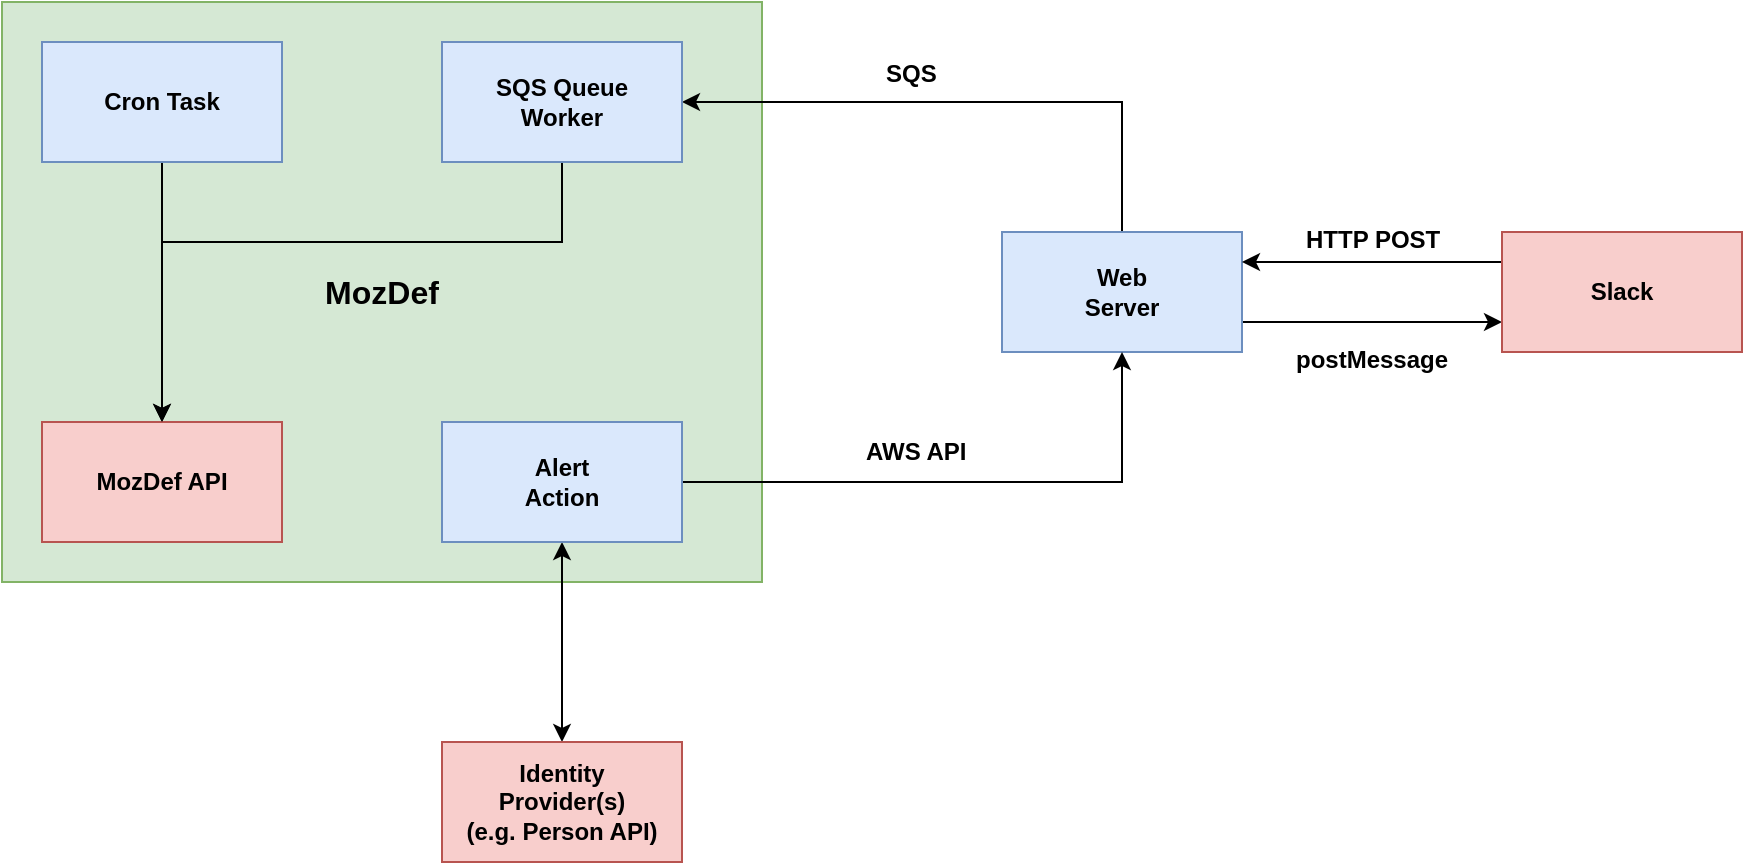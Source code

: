 <mxfile version="12.1.9" type="device" pages="1"><diagram id="Z8QIblt9Lec6BijHuryi" name="Page-1"><mxGraphModel dx="827" dy="691" grid="1" gridSize="10" guides="1" tooltips="1" connect="1" arrows="1" fold="1" page="1" pageScale="1" pageWidth="850" pageHeight="1100" math="0" shadow="0"><root><mxCell id="0"/><mxCell id="1" parent="0"/><mxCell id="1Xrr5vjDP2A6TB3J4VBr-4" value="MozDef" style="rounded=0;whiteSpace=wrap;html=1;fontSize=16;fillColor=#d5e8d4;strokeColor=#82b366;fontStyle=1" parent="1" vertex="1"><mxGeometry x="20" y="80" width="380" height="290" as="geometry"/></mxCell><mxCell id="3EOPmUosLLrpyn-u7bZ1-8" style="edgeStyle=orthogonalEdgeStyle;rounded=0;orthogonalLoop=1;jettySize=auto;html=1;exitX=0;exitY=0.5;exitDx=0;exitDy=0;entryX=0;entryY=0.5;entryDx=0;entryDy=0;" parent="1" edge="1"><mxGeometry relative="1" as="geometry"><Array as="points"><mxPoint x="40" y="350"/><mxPoint x="40" y="210"/></Array><mxPoint x="120" y="350" as="sourcePoint"/></mxGeometry></mxCell><mxCell id="1Xrr5vjDP2A6TB3J4VBr-9" style="edgeStyle=orthogonalEdgeStyle;rounded=0;orthogonalLoop=1;jettySize=auto;html=1;exitX=0.5;exitY=0;exitDx=0;exitDy=0;entryX=1;entryY=0.5;entryDx=0;entryDy=0;" parent="1" source="1Xrr5vjDP2A6TB3J4VBr-1" target="1Xrr5vjDP2A6TB3J4VBr-5" edge="1"><mxGeometry relative="1" as="geometry"/></mxCell><mxCell id="KuAp8vjVg_MH5dtPNHws-1" style="edgeStyle=orthogonalEdgeStyle;rounded=0;orthogonalLoop=1;jettySize=auto;html=1;exitX=1;exitY=0.75;exitDx=0;exitDy=0;entryX=0;entryY=0.75;entryDx=0;entryDy=0;" parent="1" source="1Xrr5vjDP2A6TB3J4VBr-1" target="1Xrr5vjDP2A6TB3J4VBr-2" edge="1"><mxGeometry relative="1" as="geometry"/></mxCell><mxCell id="1Xrr5vjDP2A6TB3J4VBr-1" value="Web&lt;br&gt;Server" style="rounded=0;whiteSpace=wrap;html=1;fillColor=#dae8fc;strokeColor=#6c8ebf;fontStyle=1" parent="1" vertex="1"><mxGeometry x="520" y="195" width="120" height="60" as="geometry"/></mxCell><mxCell id="KuAp8vjVg_MH5dtPNHws-2" style="edgeStyle=orthogonalEdgeStyle;rounded=0;orthogonalLoop=1;jettySize=auto;html=1;exitX=0;exitY=0.25;exitDx=0;exitDy=0;entryX=1;entryY=0.25;entryDx=0;entryDy=0;" parent="1" source="1Xrr5vjDP2A6TB3J4VBr-2" target="1Xrr5vjDP2A6TB3J4VBr-1" edge="1"><mxGeometry relative="1" as="geometry"/></mxCell><mxCell id="1Xrr5vjDP2A6TB3J4VBr-2" value="Slack" style="rounded=0;whiteSpace=wrap;html=1;fillColor=#f8cecc;strokeColor=#b85450;fontStyle=1" parent="1" vertex="1"><mxGeometry x="770" y="195" width="120" height="60" as="geometry"/></mxCell><mxCell id="Ei0o1_CIGACHEm3pnCE_-3" style="edgeStyle=orthogonalEdgeStyle;rounded=0;orthogonalLoop=1;jettySize=auto;html=1;exitX=0.5;exitY=1;exitDx=0;exitDy=0;entryX=0.5;entryY=0;entryDx=0;entryDy=0;" parent="1" source="1Xrr5vjDP2A6TB3J4VBr-5" target="1Xrr5vjDP2A6TB3J4VBr-7" edge="1"><mxGeometry relative="1" as="geometry"><Array as="points"><mxPoint x="300" y="200"/><mxPoint x="100" y="200"/></Array></mxGeometry></mxCell><mxCell id="1Xrr5vjDP2A6TB3J4VBr-5" value="SQS Queue&lt;br&gt;Worker" style="rounded=0;whiteSpace=wrap;html=1;fillColor=#dae8fc;strokeColor=#6c8ebf;fontStyle=1" parent="1" vertex="1"><mxGeometry x="240" y="100" width="120" height="60" as="geometry"/></mxCell><mxCell id="1Xrr5vjDP2A6TB3J4VBr-8" style="edgeStyle=orthogonalEdgeStyle;rounded=0;orthogonalLoop=1;jettySize=auto;html=1;exitX=1;exitY=0.5;exitDx=0;exitDy=0;entryX=0.5;entryY=1;entryDx=0;entryDy=0;" parent="1" source="1Xrr5vjDP2A6TB3J4VBr-6" target="1Xrr5vjDP2A6TB3J4VBr-1" edge="1"><mxGeometry relative="1" as="geometry"><mxPoint x="620" y="225" as="targetPoint"/></mxGeometry></mxCell><mxCell id="s5IRhUoq_HnrJAVpHHqh-2" style="edgeStyle=orthogonalEdgeStyle;rounded=0;orthogonalLoop=1;jettySize=auto;html=1;exitX=0.5;exitY=1;exitDx=0;exitDy=0;entryX=0.5;entryY=0;entryDx=0;entryDy=0;startArrow=classic;startFill=1;" edge="1" parent="1" source="1Xrr5vjDP2A6TB3J4VBr-6" target="s5IRhUoq_HnrJAVpHHqh-1"><mxGeometry relative="1" as="geometry"/></mxCell><mxCell id="1Xrr5vjDP2A6TB3J4VBr-6" value="Alert&lt;br&gt;Action" style="rounded=0;whiteSpace=wrap;html=1;fillColor=#dae8fc;strokeColor=#6c8ebf;fontStyle=1" parent="1" vertex="1"><mxGeometry x="240" y="290" width="120" height="60" as="geometry"/></mxCell><mxCell id="1Xrr5vjDP2A6TB3J4VBr-7" value="MozDef API" style="rounded=0;whiteSpace=wrap;html=1;fillColor=#f8cecc;strokeColor=#b85450;fontStyle=1" parent="1" vertex="1"><mxGeometry x="40" y="290" width="120" height="60" as="geometry"/></mxCell><mxCell id="1Xrr5vjDP2A6TB3J4VBr-12" value="SQS" style="text;html=1;resizable=0;points=[];autosize=1;align=left;verticalAlign=top;spacingTop=-4;fontStyle=1" parent="1" vertex="1"><mxGeometry x="460" y="106" width="40" height="20" as="geometry"/></mxCell><mxCell id="1Xrr5vjDP2A6TB3J4VBr-13" value="AWS API" style="text;html=1;resizable=0;points=[];autosize=1;align=left;verticalAlign=top;spacingTop=-4;fontStyle=1" parent="1" vertex="1"><mxGeometry x="450" y="295" width="70" height="20" as="geometry"/></mxCell><mxCell id="1Xrr5vjDP2A6TB3J4VBr-16" value="&lt;font style=&quot;font-size: 12px&quot;&gt;postMessage&lt;/font&gt;" style="text;html=1;resizable=0;points=[];autosize=1;align=left;verticalAlign=top;spacingTop=-4;fontSize=16;strokeWidth=12;fontStyle=1" parent="1" vertex="1"><mxGeometry x="665" y="245" width="90" height="20" as="geometry"/></mxCell><mxCell id="1Xrr5vjDP2A6TB3J4VBr-17" value="&lt;font style=&quot;font-size: 12px&quot;&gt;HTTP POST&lt;br&gt;&lt;/font&gt;" style="text;html=1;resizable=0;points=[];autosize=1;align=left;verticalAlign=top;spacingTop=-4;fontSize=16;fontStyle=1" parent="1" vertex="1"><mxGeometry x="670" y="185" width="80" height="20" as="geometry"/></mxCell><mxCell id="Ei0o1_CIGACHEm3pnCE_-5" style="edgeStyle=orthogonalEdgeStyle;rounded=0;orthogonalLoop=1;jettySize=auto;html=1;exitX=0.5;exitY=1;exitDx=0;exitDy=0;entryX=0.5;entryY=0;entryDx=0;entryDy=0;" parent="1" source="Ei0o1_CIGACHEm3pnCE_-1" target="1Xrr5vjDP2A6TB3J4VBr-7" edge="1"><mxGeometry relative="1" as="geometry"/></mxCell><mxCell id="Ei0o1_CIGACHEm3pnCE_-1" value="Cron Task" style="rounded=0;whiteSpace=wrap;html=1;fillColor=#dae8fc;strokeColor=#6c8ebf;fontStyle=1" parent="1" vertex="1"><mxGeometry x="40" y="100" width="120" height="60" as="geometry"/></mxCell><mxCell id="s5IRhUoq_HnrJAVpHHqh-1" value="Identity&lt;br&gt;Provider(s)&lt;br&gt;(e.g. Person API)" style="rounded=0;whiteSpace=wrap;html=1;fillColor=#f8cecc;strokeColor=#b85450;fontStyle=1" vertex="1" parent="1"><mxGeometry x="240" y="450" width="120" height="60" as="geometry"/></mxCell></root></mxGraphModel></diagram></mxfile>